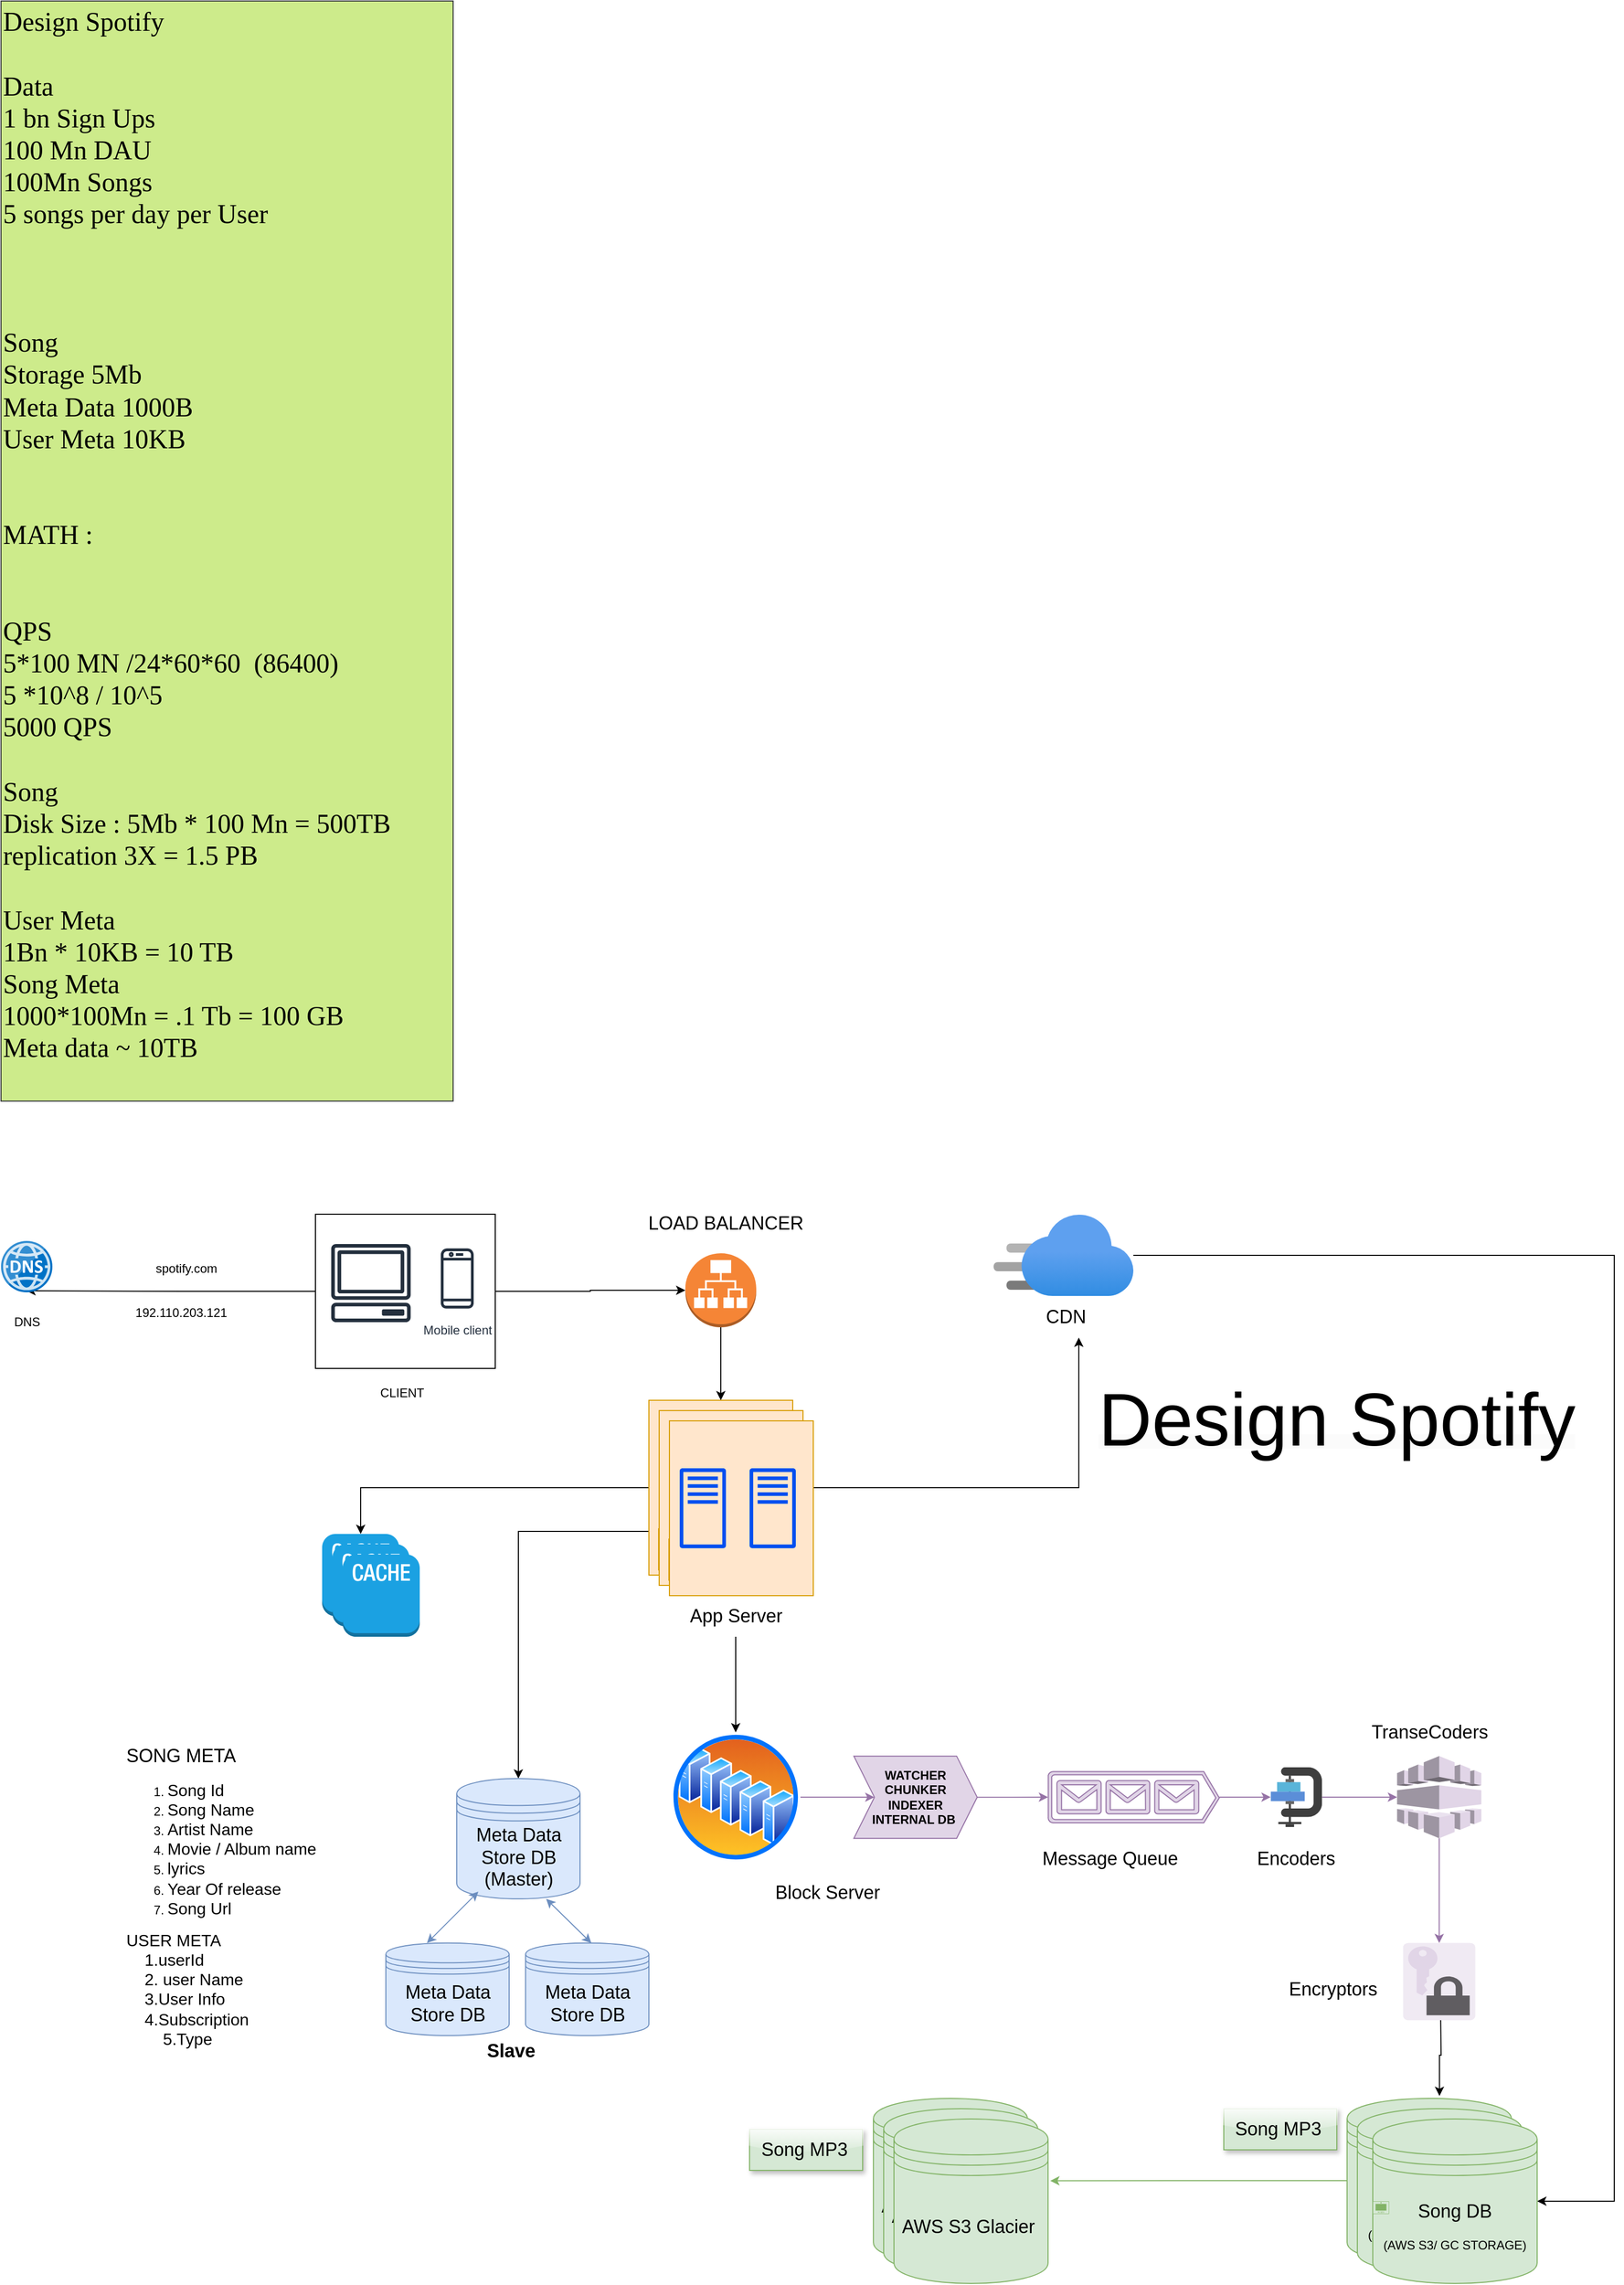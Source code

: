 <mxfile version="21.6.5" type="github">
  <diagram name="Page-1" id="44cQeDNxYzvvJhUPbkjp">
    <mxGraphModel dx="1967" dy="1233" grid="1" gridSize="10" guides="1" tooltips="1" connect="1" arrows="1" fold="1" page="1" pageScale="1" pageWidth="1654" pageHeight="1169" math="0" shadow="0">
      <root>
        <mxCell id="0" />
        <mxCell id="1" parent="0" />
        <mxCell id="G0ryE29HPHUXFtw40q0b-1" value="&lt;font style=&quot;font-size: 26px;&quot;&gt;&lt;span style=&quot;font-size: 26px;&quot;&gt;Design Spotify&lt;br style=&quot;font-size: 26px;&quot;&gt;&lt;/span&gt;&lt;br style=&quot;font-size: 26px;&quot;&gt;&lt;font style=&quot;font-size: 26px;&quot;&gt;Data&amp;nbsp;&lt;br style=&quot;font-size: 26px;&quot;&gt;1 bn Sign Ups&lt;br style=&quot;font-size: 26px;&quot;&gt;100 Mn DAU&lt;br style=&quot;font-size: 26px;&quot;&gt;100Mn Songs&lt;br style=&quot;font-size: 26px;&quot;&gt;5 songs per day per User&lt;br style=&quot;font-size: 26px;&quot;&gt;&lt;br style=&quot;font-size: 26px;&quot;&gt;&lt;br style=&quot;font-size: 26px;&quot;&gt;&lt;br style=&quot;font-size: 26px;&quot;&gt;Song &lt;br style=&quot;font-size: 26px;&quot;&gt;Storage 5Mb&lt;br style=&quot;font-size: 26px;&quot;&gt;Meta Data 1000B&lt;br style=&quot;font-size: 26px;&quot;&gt;User Meta 10KB&lt;br style=&quot;font-size: 26px;&quot;&gt;&lt;/font&gt;&lt;br style=&quot;font-size: 26px;&quot;&gt;&lt;br style=&quot;font-size: 26px;&quot;&gt;&lt;font style=&quot;font-size: 26px;&quot;&gt;MATH :&lt;br style=&quot;font-size: 26px;&quot;&gt;&lt;br style=&quot;font-size: 26px;&quot;&gt;&lt;br style=&quot;font-size: 26px;&quot;&gt;QPS&amp;nbsp;&lt;br style=&quot;font-size: 26px;&quot;&gt;5*100 MN /24*60*60&amp;nbsp; (86400)&lt;br style=&quot;font-size: 26px;&quot;&gt;5 *10^8 / 10^5&lt;br style=&quot;font-size: 26px;&quot;&gt;5000 QPS&lt;br style=&quot;font-size: 26px;&quot;&gt;&lt;br style=&quot;font-size: 26px;&quot;&gt;Song&lt;br style=&quot;font-size: 26px;&quot;&gt;Disk Size : 5Mb * 100 Mn = 500TB&lt;br style=&quot;font-size: 26px;&quot;&gt;replication 3X = 1.5 PB&lt;br style=&quot;font-size: 26px;&quot;&gt;&lt;br style=&quot;font-size: 26px;&quot;&gt;User Meta&lt;br style=&quot;font-size: 26px;&quot;&gt;1Bn * 10KB = 10 TB&lt;br style=&quot;font-size: 26px;&quot;&gt;Song Meta&lt;br style=&quot;font-size: 26px;&quot;&gt;1000*100Mn = .1 Tb = 100 GB&lt;br style=&quot;font-size: 26px;&quot;&gt;Meta data ~ 10TB&lt;br style=&quot;font-size: 26px;&quot;&gt;&lt;/font&gt;&lt;br style=&quot;font-size: 26px;&quot;&gt;&lt;/font&gt;" style="text;html=1;align=left;verticalAlign=middle;resizable=0;points=[];autosize=1;fontFamily=Comic Sans MS;fontSize=26;fillColor=#cdeb8b;strokeColor=#36393d;rounded=0;" parent="1" vertex="1">
          <mxGeometry x="40" y="70" width="440" height="1070" as="geometry" />
        </mxCell>
        <mxCell id="G0ryE29HPHUXFtw40q0b-56" style="edgeStyle=orthogonalEdgeStyle;rounded=0;orthogonalLoop=1;jettySize=auto;html=1;entryX=0.5;entryY=0;entryDx=0;entryDy=0;" parent="1" source="G0ryE29HPHUXFtw40q0b-7" target="G0ryE29HPHUXFtw40q0b-13" edge="1">
          <mxGeometry relative="1" as="geometry" />
        </mxCell>
        <mxCell id="G0ryE29HPHUXFtw40q0b-7" value="" style="outlineConnect=0;dashed=0;verticalLabelPosition=bottom;verticalAlign=top;align=center;html=1;shape=mxgraph.aws3.application_load_balancer;fillColor=#F58536;gradientColor=none;rounded=0;" parent="1" vertex="1">
          <mxGeometry x="706" y="1288" width="69" height="72" as="geometry" />
        </mxCell>
        <mxCell id="G0ryE29HPHUXFtw40q0b-28" style="edgeStyle=orthogonalEdgeStyle;rounded=0;orthogonalLoop=1;jettySize=auto;html=1;entryX=0.715;entryY=1;entryDx=0;entryDy=0;entryPerimeter=0;" parent="1" source="G0ryE29HPHUXFtw40q0b-13" target="G0ryE29HPHUXFtw40q0b-27" edge="1">
          <mxGeometry relative="1" as="geometry" />
        </mxCell>
        <mxCell id="G0ryE29HPHUXFtw40q0b-36" style="edgeStyle=orthogonalEdgeStyle;rounded=0;orthogonalLoop=1;jettySize=auto;html=1;exitX=0;exitY=0.5;exitDx=0;exitDy=0;entryX=0.5;entryY=0;entryDx=0;entryDy=0;entryPerimeter=0;" parent="1" source="G0ryE29HPHUXFtw40q0b-13" target="G0ryE29HPHUXFtw40q0b-30" edge="1">
          <mxGeometry relative="1" as="geometry" />
        </mxCell>
        <mxCell id="G0ryE29HPHUXFtw40q0b-41" style="edgeStyle=orthogonalEdgeStyle;rounded=0;orthogonalLoop=1;jettySize=auto;html=1;exitX=0;exitY=0.75;exitDx=0;exitDy=0;" parent="1" source="G0ryE29HPHUXFtw40q0b-13" target="J-Tk5HAowZm_kZfz76lb-35" edge="1">
          <mxGeometry relative="1" as="geometry">
            <mxPoint x="546.9" y="1796.35" as="targetPoint" />
          </mxGeometry>
        </mxCell>
        <mxCell id="G0ryE29HPHUXFtw40q0b-13" value="" style="rounded=0;whiteSpace=wrap;html=1;fillColor=#ffe6cc;strokeColor=#d79b00;" parent="1" vertex="1">
          <mxGeometry x="670.5" y="1431" width="140" height="170" as="geometry" />
        </mxCell>
        <mxCell id="G0ryE29HPHUXFtw40q0b-14" value="" style="outlineConnect=0;fillColor=#ffe6cc;strokeColor=#d79b00;dashed=0;verticalLabelPosition=bottom;verticalAlign=top;align=center;html=1;fontSize=12;fontStyle=0;aspect=fixed;pointerEvents=1;shape=mxgraph.aws4.traditional_server;rounded=0;" parent="1" vertex="1">
          <mxGeometry x="680.5" y="1477" width="45" height="78" as="geometry" />
        </mxCell>
        <mxCell id="G0ryE29HPHUXFtw40q0b-15" value="" style="outlineConnect=0;fillColor=#ffe6cc;strokeColor=#d79b00;dashed=0;verticalLabelPosition=bottom;verticalAlign=top;align=center;html=1;fontSize=12;fontStyle=0;aspect=fixed;pointerEvents=1;shape=mxgraph.aws4.traditional_server;rounded=0;" parent="1" vertex="1">
          <mxGeometry x="748.5" y="1477" width="45" height="78" as="geometry" />
        </mxCell>
        <mxCell id="G0ryE29HPHUXFtw40q0b-16" value="&lt;font style=&quot;font-size: 18px;&quot;&gt;App Server&lt;/font&gt;" style="text;html=1;align=center;verticalAlign=middle;resizable=0;points=[];autosize=1;strokeColor=#d79b00;fillColor=#ffe6cc;rounded=0;" parent="1" vertex="1">
          <mxGeometry x="680" y="1556" width="110" height="40" as="geometry" />
        </mxCell>
        <mxCell id="J-Tk5HAowZm_kZfz76lb-49" style="edgeStyle=orthogonalEdgeStyle;rounded=0;orthogonalLoop=1;jettySize=auto;html=1;entryX=1.014;entryY=0.376;entryDx=0;entryDy=0;entryPerimeter=0;fillColor=#d5e8d4;strokeColor=#82b366;" edge="1" parent="1" source="G0ryE29HPHUXFtw40q0b-18" target="G0ryE29HPHUXFtw40q0b-71">
          <mxGeometry relative="1" as="geometry" />
        </mxCell>
        <mxCell id="G0ryE29HPHUXFtw40q0b-18" value="&lt;font style=&quot;&quot;&gt;&lt;span style=&quot;font-size: 18px;&quot;&gt;Song DB&lt;br&gt;&lt;/span&gt;&lt;br&gt;&lt;font style=&quot;font-size: 12px;&quot;&gt;(AWS S3/ GC STORAGE)&lt;/font&gt;&lt;br&gt;&lt;/font&gt;" style="shape=datastore;whiteSpace=wrap;html=1;fillColor=#d5e8d4;strokeColor=#82b366;rounded=0;" parent="1" vertex="1">
          <mxGeometry x="1350" y="2110" width="160" height="160" as="geometry" />
        </mxCell>
        <mxCell id="G0ryE29HPHUXFtw40q0b-42" style="edgeStyle=orthogonalEdgeStyle;rounded=0;orthogonalLoop=1;jettySize=auto;html=1;entryX=0;entryY=0.5;entryDx=0;entryDy=0;entryPerimeter=0;" parent="1" source="G0ryE29HPHUXFtw40q0b-19" target="G0ryE29HPHUXFtw40q0b-7" edge="1">
          <mxGeometry relative="1" as="geometry" />
        </mxCell>
        <mxCell id="G0ryE29HPHUXFtw40q0b-58" style="edgeStyle=orthogonalEdgeStyle;rounded=0;orthogonalLoop=1;jettySize=auto;html=1;entryX=0.493;entryY=0.969;entryDx=0;entryDy=0;entryPerimeter=0;" parent="1" source="G0ryE29HPHUXFtw40q0b-19" target="G0ryE29HPHUXFtw40q0b-57" edge="1">
          <mxGeometry relative="1" as="geometry" />
        </mxCell>
        <mxCell id="G0ryE29HPHUXFtw40q0b-19" value="" style="rounded=0;whiteSpace=wrap;html=1;" parent="1" vertex="1">
          <mxGeometry x="346" y="1250" width="175" height="150" as="geometry" />
        </mxCell>
        <mxCell id="G0ryE29HPHUXFtw40q0b-20" value="" style="outlineConnect=0;fontColor=#232F3E;gradientColor=none;fillColor=#232F3D;strokeColor=none;dashed=0;verticalLabelPosition=bottom;verticalAlign=top;align=center;html=1;fontSize=12;fontStyle=0;aspect=fixed;pointerEvents=1;shape=mxgraph.aws4.client;rounded=0;" parent="1" vertex="1">
          <mxGeometry x="361" y="1279" width="78" height="76" as="geometry" />
        </mxCell>
        <mxCell id="G0ryE29HPHUXFtw40q0b-21" value="Mobile client" style="outlineConnect=0;fontColor=#232F3E;gradientColor=none;strokeColor=#232F3E;fillColor=#ffffff;dashed=0;verticalLabelPosition=bottom;verticalAlign=top;align=center;html=1;fontSize=12;fontStyle=0;aspect=fixed;shape=mxgraph.aws4.resourceIcon;resIcon=mxgraph.aws4.mobile_client;rounded=0;" parent="1" vertex="1">
          <mxGeometry x="447.5" y="1276" width="73" height="73" as="geometry" />
        </mxCell>
        <mxCell id="G0ryE29HPHUXFtw40q0b-23" value="&lt;div style=&quot;border-color: var(--border-color);&quot;&gt;&lt;font style=&quot;font-size: 18px;&quot;&gt;SONG META&lt;/font&gt;&lt;/div&gt;&lt;ol style=&quot;border-color: var(--border-color);&quot;&gt;&lt;li style=&quot;border-color: var(--border-color);&quot;&gt;&lt;span style=&quot;border-color: var(--border-color); background-color: initial;&quot;&gt;&lt;font size=&quot;3&quot;&gt;Song Id&lt;/font&gt;&lt;/span&gt;&lt;/li&gt;&lt;li style=&quot;border-color: var(--border-color);&quot;&gt;&lt;span style=&quot;border-color: var(--border-color); background-color: initial;&quot;&gt;&lt;font size=&quot;3&quot;&gt;Song Name&amp;nbsp;&lt;/font&gt;&lt;/span&gt;&lt;/li&gt;&lt;li style=&quot;border-color: var(--border-color);&quot;&gt;&lt;span style=&quot;border-color: var(--border-color); background-color: initial;&quot;&gt;&lt;font size=&quot;3&quot;&gt;Artist Name&amp;nbsp;&lt;/font&gt;&lt;/span&gt;&lt;/li&gt;&lt;li style=&quot;border-color: var(--border-color);&quot;&gt;&lt;span style=&quot;border-color: var(--border-color); background-color: initial;&quot;&gt;&lt;font size=&quot;3&quot;&gt;Movie / Album name&lt;/font&gt;&lt;/span&gt;&lt;/li&gt;&lt;li style=&quot;border-color: var(--border-color);&quot;&gt;&lt;span style=&quot;border-color: var(--border-color); background-color: initial;&quot;&gt;&lt;font size=&quot;3&quot;&gt;lyrics&lt;/font&gt;&lt;/span&gt;&lt;/li&gt;&lt;li style=&quot;border-color: var(--border-color);&quot;&gt;&lt;font size=&quot;3&quot;&gt;Year Of release&lt;/font&gt;&lt;/li&gt;&lt;li style=&quot;border-color: var(--border-color);&quot;&gt;&lt;font size=&quot;3&quot;&gt;Song Url&amp;nbsp;&lt;/font&gt;&lt;/li&gt;&lt;/ol&gt;&lt;div style=&quot;border-color: var(--border-color);&quot;&gt;&lt;font size=&quot;3&quot;&gt;USER META&lt;/font&gt;&lt;/div&gt;&lt;div style=&quot;border-color: var(--border-color);&quot;&gt;&lt;font size=&quot;3&quot;&gt;&lt;span style=&quot;border-color: var(--border-color);&quot;&gt;&lt;span style=&quot;white-space: pre;&quot;&gt;&amp;nbsp;&amp;nbsp;&amp;nbsp;&amp;nbsp;&lt;/span&gt;&lt;/span&gt;1.userId&lt;br style=&quot;border-color: var(--border-color);&quot;&gt;&lt;/font&gt;&lt;/div&gt;&lt;div style=&quot;border-color: var(--border-color);&quot;&gt;&lt;font size=&quot;3&quot;&gt;&lt;span style=&quot;border-color: var(--border-color);&quot;&gt;&lt;span style=&quot;white-space: pre;&quot;&gt;&amp;nbsp;&amp;nbsp;&amp;nbsp;&amp;nbsp;&lt;/span&gt;&lt;/span&gt;2. user Name&lt;/font&gt;&lt;/div&gt;&lt;div style=&quot;border-color: var(--border-color);&quot;&gt;&lt;font size=&quot;3&quot;&gt;&lt;span style=&quot;border-color: var(--border-color);&quot;&gt;&lt;span style=&quot;white-space: pre;&quot;&gt;&amp;nbsp;&amp;nbsp;&amp;nbsp;&amp;nbsp;&lt;/span&gt;&lt;/span&gt;3.User Info&lt;br style=&quot;border-color: var(--border-color);&quot;&gt;&lt;/font&gt;&lt;/div&gt;&lt;div style=&quot;border-color: var(--border-color);&quot;&gt;&lt;font size=&quot;3&quot;&gt;&lt;span style=&quot;border-color: var(--border-color);&quot;&gt;&lt;span style=&quot;white-space: pre;&quot;&gt;&amp;nbsp;&amp;nbsp;&amp;nbsp;&amp;nbsp;&lt;/span&gt;&lt;/span&gt;4.Subscription&amp;nbsp; &amp;nbsp; &amp;nbsp; &amp;nbsp; &amp;nbsp; &amp;nbsp; &amp;nbsp; &amp;nbsp;&lt;span style=&quot;white-space: pre;&quot;&gt;&#x9;&lt;/span&gt;5.Type&amp;nbsp;&lt;br style=&quot;border-color: var(--border-color);&quot;&gt;&lt;/font&gt;&lt;/div&gt;&lt;div style=&quot;border-color: var(--border-color);&quot;&gt;&lt;font size=&quot;3&quot;&gt;&lt;br style=&quot;border-color: var(--border-color);&quot;&gt;&lt;/font&gt;&lt;/div&gt;&lt;div style=&quot;border-color: var(--border-color);&quot;&gt;&lt;br style=&quot;border-color: var(--border-color); color: rgb(0, 0, 0); font-family: Helvetica; font-size: 12px; font-style: normal; font-variant-ligatures: normal; font-variant-caps: normal; font-weight: 400; letter-spacing: normal; orphans: 2; text-align: left; text-indent: 0px; text-transform: none; widows: 2; word-spacing: 0px; -webkit-text-stroke-width: 0px; background-color: rgb(251, 251, 251); text-decoration-thickness: initial; text-decoration-style: initial; text-decoration-color: initial;&quot;&gt;&lt;/div&gt;" style="text;whiteSpace=wrap;html=1;rounded=0;" parent="1" vertex="1">
          <mxGeometry x="160" y="1760" width="227.5" height="429" as="geometry" />
        </mxCell>
        <mxCell id="G0ryE29HPHUXFtw40q0b-24" value="&lt;font style=&quot;font-size: 18px;&quot;&gt;Song MP3&amp;nbsp;&lt;/font&gt;" style="text;html=1;align=center;verticalAlign=middle;resizable=0;points=[];autosize=1;strokeColor=#82b366;fillColor=#d5e8d4;rounded=0;glass=1;shadow=1;" parent="1" vertex="1">
          <mxGeometry x="1230" y="2120" width="110" height="40" as="geometry" />
        </mxCell>
        <mxCell id="G0ryE29HPHUXFtw40q0b-25" value="&lt;font style=&quot;font-size: 18px;&quot;&gt;AWS S3 Glacier&amp;nbsp;&lt;/font&gt;" style="shape=datastore;whiteSpace=wrap;html=1;fillColor=#d5e8d4;strokeColor=#82b366;rounded=0;" parent="1" vertex="1">
          <mxGeometry x="889" y="2110" width="150" height="160" as="geometry" />
        </mxCell>
        <mxCell id="J-Tk5HAowZm_kZfz76lb-47" style="edgeStyle=orthogonalEdgeStyle;rounded=0;orthogonalLoop=1;jettySize=auto;html=1;entryX=1;entryY=0.5;entryDx=0;entryDy=0;" edge="1" parent="1" source="G0ryE29HPHUXFtw40q0b-26" target="G0ryE29HPHUXFtw40q0b-69">
          <mxGeometry relative="1" as="geometry">
            <Array as="points">
              <mxPoint x="1610" y="1290" />
              <mxPoint x="1610" y="2210" />
            </Array>
          </mxGeometry>
        </mxCell>
        <mxCell id="G0ryE29HPHUXFtw40q0b-26" value="" style="image;aspect=fixed;html=1;points=[];align=center;fontSize=12;image=img/lib/azure2/networking/CDN_Profiles.svg;rounded=0;" parent="1" vertex="1">
          <mxGeometry x="1006" y="1250" width="136" height="80" as="geometry" />
        </mxCell>
        <mxCell id="G0ryE29HPHUXFtw40q0b-27" value="&lt;font style=&quot;font-size: 18px;&quot;&gt;CDN&lt;/font&gt;" style="text;html=1;align=center;verticalAlign=middle;resizable=0;points=[];autosize=1;strokeColor=none;fillColor=none;rounded=0;" parent="1" vertex="1">
          <mxGeometry x="1046" y="1330" width="60" height="40" as="geometry" />
        </mxCell>
        <mxCell id="G0ryE29HPHUXFtw40q0b-30" value="" style="outlineConnect=0;dashed=0;verticalLabelPosition=bottom;verticalAlign=top;align=center;html=1;shape=mxgraph.aws3.cache_node;fillColor=#1ba1e2;rounded=0;strokeColor=#006EAF;fontColor=#ffffff;" parent="1" vertex="1">
          <mxGeometry x="352.5" y="1561" width="75" height="80" as="geometry" />
        </mxCell>
        <mxCell id="G0ryE29HPHUXFtw40q0b-32" value="" style="outlineConnect=0;dashed=0;verticalLabelPosition=bottom;verticalAlign=top;align=center;html=1;shape=mxgraph.aws3.cache_node;fillColor=#1ba1e2;rounded=0;strokeColor=#006EAF;fontColor=#ffffff;" parent="1" vertex="1">
          <mxGeometry x="362.5" y="1571" width="75" height="80" as="geometry" />
        </mxCell>
        <mxCell id="G0ryE29HPHUXFtw40q0b-33" value="&lt;font style=&quot;font-size: 18px;&quot;&gt;Meta Data Cache&lt;/font&gt;" style="outlineConnect=0;dashed=0;verticalLabelPosition=bottom;verticalAlign=top;align=center;html=1;shape=mxgraph.aws3.cache_node;fillColor=#1ba1e2;rounded=0;strokeColor=#006EAF;fontColor=#ffffff;" parent="1" vertex="1">
          <mxGeometry x="372.5" y="1581" width="75" height="80" as="geometry" />
        </mxCell>
        <mxCell id="G0ryE29HPHUXFtw40q0b-57" value="" style="image;aspect=fixed;html=1;points=[];align=center;fontSize=12;image=img/lib/mscae/DNS.svg;rounded=0;" parent="1" vertex="1">
          <mxGeometry x="40" y="1276" width="50" height="50" as="geometry" />
        </mxCell>
        <mxCell id="G0ryE29HPHUXFtw40q0b-61" value="DNS" style="text;html=1;align=center;verticalAlign=middle;resizable=0;points=[];autosize=1;strokeColor=none;fillColor=none;rounded=0;" parent="1" vertex="1">
          <mxGeometry x="40" y="1340" width="50" height="30" as="geometry" />
        </mxCell>
        <mxCell id="G0ryE29HPHUXFtw40q0b-62" value="CLIENT" style="text;html=1;align=center;verticalAlign=middle;resizable=0;points=[];autosize=1;strokeColor=none;fillColor=none;rounded=0;" parent="1" vertex="1">
          <mxGeometry x="395" y="1409" width="70" height="30" as="geometry" />
        </mxCell>
        <mxCell id="G0ryE29HPHUXFtw40q0b-63" value="&lt;font style=&quot;font-size: 18px;&quot;&gt;LOAD BALANCER&lt;/font&gt;" style="text;html=1;align=center;verticalAlign=middle;resizable=0;points=[];autosize=1;strokeColor=none;fillColor=none;rounded=0;" parent="1" vertex="1">
          <mxGeometry x="660" y="1239" width="170" height="40" as="geometry" />
        </mxCell>
        <mxCell id="G0ryE29HPHUXFtw40q0b-68" value="&lt;font style=&quot;&quot;&gt;&lt;span style=&quot;font-size: 18px;&quot;&gt;Song DB&lt;br&gt;&lt;/span&gt;&lt;br&gt;&lt;font style=&quot;font-size: 12px;&quot;&gt;(AWS S3/ GC STORAGE)&lt;/font&gt;&lt;br&gt;&lt;/font&gt;" style="shape=datastore;whiteSpace=wrap;html=1;fillColor=#d5e8d4;strokeColor=#82b366;rounded=0;" parent="1" vertex="1">
          <mxGeometry x="1360" y="2120" width="160" height="160" as="geometry" />
        </mxCell>
        <mxCell id="G0ryE29HPHUXFtw40q0b-69" value="&lt;font style=&quot;&quot;&gt;&lt;span style=&quot;font-size: 18px;&quot;&gt;Song DB&lt;br&gt;&lt;/span&gt;&lt;br&gt;&lt;font style=&quot;font-size: 12px;&quot;&gt;(AWS S3/ GC STORAGE)&lt;/font&gt;&lt;br&gt;&lt;/font&gt;" style="shape=datastore;whiteSpace=wrap;html=1;fillColor=#d5e8d4;strokeColor=#82b366;rounded=0;" parent="1" vertex="1">
          <mxGeometry x="1375" y="2130" width="160" height="160" as="geometry" />
        </mxCell>
        <mxCell id="G0ryE29HPHUXFtw40q0b-70" value="&lt;font style=&quot;font-size: 18px;&quot;&gt;AWS S3 Glacier&amp;nbsp;&lt;/font&gt;" style="shape=datastore;whiteSpace=wrap;html=1;fillColor=#d5e8d4;strokeColor=#82b366;rounded=0;" parent="1" vertex="1">
          <mxGeometry x="899" y="2120" width="150" height="160" as="geometry" />
        </mxCell>
        <mxCell id="G0ryE29HPHUXFtw40q0b-71" value="&lt;font style=&quot;font-size: 18px;&quot;&gt;AWS S3 Glacier&amp;nbsp;&lt;/font&gt;" style="shape=datastore;whiteSpace=wrap;html=1;fillColor=#d5e8d4;strokeColor=#82b366;rounded=0;" parent="1" vertex="1">
          <mxGeometry x="909" y="2130" width="150" height="160" as="geometry" />
        </mxCell>
        <mxCell id="G0ryE29HPHUXFtw40q0b-72" value="&lt;span style=&quot;color: rgb(0, 0, 0); font-family: Helvetica; font-style: normal; font-variant-ligatures: normal; font-variant-caps: normal; font-weight: 400; letter-spacing: normal; orphans: 2; text-align: left; text-indent: 0px; text-transform: none; widows: 2; word-spacing: 0px; -webkit-text-stroke-width: 0px; background-color: rgb(251, 251, 251); text-decoration-thickness: initial; text-decoration-style: initial; text-decoration-color: initial; float: none; display: inline !important;&quot;&gt;&lt;font style=&quot;font-size: 72px;&quot;&gt;Design Spotify&lt;/font&gt;&lt;/span&gt;" style="text;whiteSpace=wrap;html=1;rounded=0;" parent="1" vertex="1">
          <mxGeometry x="1106" y="1400" width="480" height="132" as="geometry" />
        </mxCell>
        <mxCell id="G0ryE29HPHUXFtw40q0b-74" value="spotify.com" style="text;html=1;align=center;verticalAlign=middle;resizable=0;points=[];autosize=1;strokeColor=none;fillColor=none;rounded=0;" parent="1" vertex="1">
          <mxGeometry x="180" y="1288" width="80" height="30" as="geometry" />
        </mxCell>
        <mxCell id="G0ryE29HPHUXFtw40q0b-75" value="192.110.203.121" style="text;html=1;align=center;verticalAlign=middle;resizable=0;points=[];autosize=1;strokeColor=none;fillColor=none;rounded=0;" parent="1" vertex="1">
          <mxGeometry x="160" y="1331" width="110" height="30" as="geometry" />
        </mxCell>
        <mxCell id="G0ryE29HPHUXFtw40q0b-95" style="edgeStyle=orthogonalEdgeStyle;rounded=0;orthogonalLoop=1;jettySize=auto;html=1;entryX=0.562;entryY=-0.015;entryDx=0;entryDy=0;entryPerimeter=0;" parent="1" target="G0ryE29HPHUXFtw40q0b-18" edge="1">
          <mxGeometry relative="1" as="geometry">
            <mxPoint x="1441.0" y="2025" as="sourcePoint" />
          </mxGeometry>
        </mxCell>
        <mxCell id="G0ryE29HPHUXFtw40q0b-89" value="" style="points=[[0.015,0.015,0],[0.985,0.015,0],[0.985,0.985,0],[0.015,0.985,0],[0.25,0,0],[0.5,0,0],[0.75,0,0],[1,0.25,0],[1,0.5,0],[1,0.75,0],[0.75,1,0],[0.5,1,0],[0.25,1,0],[0,0.75,0],[0,0.5,0],[0,0.25,0]];verticalLabelPosition=bottom;html=1;verticalAlign=top;aspect=fixed;align=center;pointerEvents=1;shape=mxgraph.cisco19.rect;prIcon=h323;fillColor=#d5e8d4;strokeColor=#82b366;rounded=0;" parent="1" vertex="1">
          <mxGeometry x="1375" y="2210" width="16" height="12.5" as="geometry" />
        </mxCell>
        <mxCell id="J-Tk5HAowZm_kZfz76lb-4" style="edgeStyle=orthogonalEdgeStyle;rounded=0;orthogonalLoop=1;jettySize=auto;html=1;entryX=0;entryY=0.5;entryDx=0;entryDy=0;entryPerimeter=0;fillColor=#e1d5e7;strokeColor=#9673a6;" edge="1" parent="1" source="J-Tk5HAowZm_kZfz76lb-19" target="J-Tk5HAowZm_kZfz76lb-12">
          <mxGeometry relative="1" as="geometry" />
        </mxCell>
        <mxCell id="J-Tk5HAowZm_kZfz76lb-42" style="edgeStyle=orthogonalEdgeStyle;rounded=0;orthogonalLoop=1;jettySize=auto;html=1;entryX=0;entryY=0.5;entryDx=0;entryDy=0;fillColor=#e1d5e7;strokeColor=#9673a6;" edge="1" parent="1" source="J-Tk5HAowZm_kZfz76lb-5" target="J-Tk5HAowZm_kZfz76lb-19">
          <mxGeometry relative="1" as="geometry" />
        </mxCell>
        <mxCell id="J-Tk5HAowZm_kZfz76lb-5" value="" style="image;aspect=fixed;perimeter=ellipsePerimeter;html=1;align=center;shadow=0;dashed=0;spacingTop=3;image=img/lib/active_directory/server_farm.svg;rounded=0;" vertex="1" parent="1">
          <mxGeometry x="692" y="1754" width="126" height="126" as="geometry" />
        </mxCell>
        <mxCell id="J-Tk5HAowZm_kZfz76lb-6" style="edgeStyle=orthogonalEdgeStyle;rounded=0;orthogonalLoop=1;jettySize=auto;html=1;entryX=0;entryY=0.5;entryDx=0;entryDy=0;entryPerimeter=0;fillColor=#e1d5e7;strokeColor=#9673a6;" edge="1" parent="1" source="J-Tk5HAowZm_kZfz76lb-7" target="J-Tk5HAowZm_kZfz76lb-9">
          <mxGeometry relative="1" as="geometry" />
        </mxCell>
        <mxCell id="J-Tk5HAowZm_kZfz76lb-7" value="" style="image;aspect=fixed;html=1;points=[];align=center;fontSize=12;image=img/lib/mscae/Media_Encoding.svg;fillColor=#e1d5e7;strokeColor=#9673a6;rounded=0;" vertex="1" parent="1">
          <mxGeometry x="1275.67" y="1787.93" width="50" height="58.14" as="geometry" />
        </mxCell>
        <mxCell id="J-Tk5HAowZm_kZfz76lb-8" style="edgeStyle=orthogonalEdgeStyle;rounded=0;orthogonalLoop=1;jettySize=auto;html=1;entryX=0.5;entryY=0;entryDx=0;entryDy=0;entryPerimeter=0;fillColor=#e1d5e7;strokeColor=#9673a6;" edge="1" parent="1" source="J-Tk5HAowZm_kZfz76lb-9" target="J-Tk5HAowZm_kZfz76lb-10">
          <mxGeometry relative="1" as="geometry" />
        </mxCell>
        <mxCell id="J-Tk5HAowZm_kZfz76lb-9" value="" style="outlineConnect=0;dashed=0;verticalLabelPosition=bottom;verticalAlign=top;align=center;html=1;shape=mxgraph.aws3.elastic_transcoder;fillColor=#e1d5e7;strokeColor=#9673a6;rounded=0;" vertex="1" parent="1">
          <mxGeometry x="1398.67" y="1777" width="82" height="80" as="geometry" />
        </mxCell>
        <mxCell id="J-Tk5HAowZm_kZfz76lb-10" value="" style="outlineConnect=0;dashed=0;verticalLabelPosition=bottom;verticalAlign=top;align=center;html=1;shape=mxgraph.aws3.data_encryption_key;fillColor=#e1d5e7;strokeColor=#9673a6;rounded=0;" vertex="1" parent="1">
          <mxGeometry x="1404.67" y="1958.93" width="70" height="75" as="geometry" />
        </mxCell>
        <mxCell id="J-Tk5HAowZm_kZfz76lb-11" style="edgeStyle=orthogonalEdgeStyle;rounded=0;orthogonalLoop=1;jettySize=auto;html=1;fillColor=#e1d5e7;strokeColor=#9673a6;" edge="1" parent="1" source="J-Tk5HAowZm_kZfz76lb-12" target="J-Tk5HAowZm_kZfz76lb-7">
          <mxGeometry relative="1" as="geometry" />
        </mxCell>
        <mxCell id="J-Tk5HAowZm_kZfz76lb-12" value="" style="aspect=fixed;pointerEvents=1;shadow=0;dashed=0;html=1;strokeColor=#9673a6;labelPosition=center;verticalLabelPosition=bottom;verticalAlign=top;align=center;fillColor=#e1d5e7;shape=mxgraph.azure.queue_generic;rounded=0;" vertex="1" parent="1">
          <mxGeometry x="1059" y="1792" width="166.67" height="50" as="geometry" />
        </mxCell>
        <mxCell id="J-Tk5HAowZm_kZfz76lb-13" value="&lt;font style=&quot;font-size: 18px;&quot;&gt;Block Server&lt;/font&gt;" style="text;html=1;align=center;verticalAlign=middle;resizable=0;points=[];autosize=1;strokeColor=none;fillColor=none;rounded=0;" vertex="1" parent="1">
          <mxGeometry x="779" y="1890" width="130" height="40" as="geometry" />
        </mxCell>
        <mxCell id="J-Tk5HAowZm_kZfz76lb-14" value="&lt;font style=&quot;font-size: 18px;&quot;&gt;Message Queue&lt;/font&gt;" style="text;html=1;align=center;verticalAlign=middle;resizable=0;points=[];autosize=1;strokeColor=none;fillColor=none;rounded=0;" vertex="1" parent="1">
          <mxGeometry x="1039" y="1857" width="160" height="40" as="geometry" />
        </mxCell>
        <mxCell id="J-Tk5HAowZm_kZfz76lb-15" value="&lt;font style=&quot;font-size: 18px;&quot;&gt;Encoders&lt;/font&gt;" style="text;html=1;align=center;verticalAlign=middle;resizable=0;points=[];autosize=1;strokeColor=none;fillColor=none;rounded=0;" vertex="1" parent="1">
          <mxGeometry x="1250" y="1857.07" width="100" height="40" as="geometry" />
        </mxCell>
        <mxCell id="J-Tk5HAowZm_kZfz76lb-16" value="&lt;font style=&quot;font-size: 18px;&quot;&gt;TranseCoders&lt;/font&gt;" style="text;html=1;align=center;verticalAlign=middle;resizable=0;points=[];autosize=1;strokeColor=none;fillColor=none;rounded=0;" vertex="1" parent="1">
          <mxGeometry x="1360" y="1734" width="140" height="40" as="geometry" />
        </mxCell>
        <mxCell id="J-Tk5HAowZm_kZfz76lb-17" value="&lt;font style=&quot;font-size: 18px;&quot;&gt;Encryptors&lt;/font&gt;" style="text;html=1;align=center;verticalAlign=middle;resizable=0;points=[];autosize=1;strokeColor=none;fillColor=none;rounded=0;" vertex="1" parent="1">
          <mxGeometry x="1281" y="1983.93" width="110" height="40" as="geometry" />
        </mxCell>
        <mxCell id="J-Tk5HAowZm_kZfz76lb-21" value="" style="rounded=0;whiteSpace=wrap;html=1;fillColor=#ffe6cc;strokeColor=#d79b00;" vertex="1" parent="1">
          <mxGeometry x="680.5" y="1441" width="140" height="170" as="geometry" />
        </mxCell>
        <mxCell id="J-Tk5HAowZm_kZfz76lb-22" value="" style="outlineConnect=0;fillColor=#ffe6cc;strokeColor=#d79b00;dashed=0;verticalLabelPosition=bottom;verticalAlign=top;align=center;html=1;fontSize=12;fontStyle=0;aspect=fixed;pointerEvents=1;shape=mxgraph.aws4.traditional_server;rounded=0;" vertex="1" parent="1">
          <mxGeometry x="690.5" y="1487" width="45" height="78" as="geometry" />
        </mxCell>
        <mxCell id="J-Tk5HAowZm_kZfz76lb-23" value="" style="outlineConnect=0;fillColor=#ffe6cc;strokeColor=#d79b00;dashed=0;verticalLabelPosition=bottom;verticalAlign=top;align=center;html=1;fontSize=12;fontStyle=0;aspect=fixed;pointerEvents=1;shape=mxgraph.aws4.traditional_server;rounded=0;" vertex="1" parent="1">
          <mxGeometry x="758.5" y="1487" width="45" height="78" as="geometry" />
        </mxCell>
        <mxCell id="J-Tk5HAowZm_kZfz76lb-24" value="&lt;font style=&quot;font-size: 18px;&quot;&gt;App Server&lt;/font&gt;" style="text;html=1;align=center;verticalAlign=middle;resizable=0;points=[];autosize=1;strokeColor=#d79b00;fillColor=#ffe6cc;rounded=0;" vertex="1" parent="1">
          <mxGeometry x="690" y="1566" width="110" height="40" as="geometry" />
        </mxCell>
        <mxCell id="J-Tk5HAowZm_kZfz76lb-25" value="" style="rounded=0;whiteSpace=wrap;html=1;fillColor=#ffe6cc;strokeColor=#d79b00;" vertex="1" parent="1">
          <mxGeometry x="690.5" y="1451" width="140" height="170" as="geometry" />
        </mxCell>
        <mxCell id="J-Tk5HAowZm_kZfz76lb-26" value="" style="outlineConnect=0;fillColor=#0050ef;strokeColor=#001DBC;dashed=0;verticalLabelPosition=bottom;verticalAlign=top;align=center;html=1;fontSize=12;fontStyle=0;aspect=fixed;pointerEvents=1;shape=mxgraph.aws4.traditional_server;rounded=0;fontColor=#ffffff;" vertex="1" parent="1">
          <mxGeometry x="700.5" y="1497" width="45" height="78" as="geometry" />
        </mxCell>
        <mxCell id="J-Tk5HAowZm_kZfz76lb-27" value="" style="outlineConnect=0;fillColor=#0050ef;strokeColor=#001DBC;dashed=0;verticalLabelPosition=bottom;verticalAlign=top;align=center;html=1;fontSize=12;fontStyle=0;aspect=fixed;pointerEvents=1;shape=mxgraph.aws4.traditional_server;rounded=0;fontColor=#ffffff;" vertex="1" parent="1">
          <mxGeometry x="768.5" y="1497" width="45" height="78" as="geometry" />
        </mxCell>
        <mxCell id="J-Tk5HAowZm_kZfz76lb-40" style="edgeStyle=orthogonalEdgeStyle;rounded=0;orthogonalLoop=1;jettySize=auto;html=1;entryX=0.5;entryY=0;entryDx=0;entryDy=0;" edge="1" parent="1" source="J-Tk5HAowZm_kZfz76lb-28" target="J-Tk5HAowZm_kZfz76lb-5">
          <mxGeometry relative="1" as="geometry" />
        </mxCell>
        <mxCell id="J-Tk5HAowZm_kZfz76lb-28" value="&lt;font style=&quot;font-size: 18px;&quot;&gt;App Server&lt;/font&gt;" style="text;html=1;align=center;verticalAlign=middle;resizable=0;points=[];autosize=1;strokeColor=none;fillColor=none;rounded=0;" vertex="1" parent="1">
          <mxGeometry x="700" y="1621" width="110" height="40" as="geometry" />
        </mxCell>
        <mxCell id="J-Tk5HAowZm_kZfz76lb-32" value="&lt;font style=&quot;font-size: 18px;&quot;&gt;Meta Data Store DB&lt;/font&gt;" style="shape=datastore;whiteSpace=wrap;html=1;fillColor=#dae8fc;strokeColor=#6c8ebf;rounded=0;" vertex="1" parent="1">
          <mxGeometry x="414.5" y="1958.93" width="120" height="90" as="geometry" />
        </mxCell>
        <mxCell id="J-Tk5HAowZm_kZfz76lb-33" value="&lt;font style=&quot;font-size: 18px;&quot;&gt;Meta Data Store DB&lt;/font&gt;" style="shape=datastore;whiteSpace=wrap;html=1;fillColor=#dae8fc;strokeColor=#6c8ebf;rounded=0;" vertex="1" parent="1">
          <mxGeometry x="550.5" y="1958.93" width="120" height="90" as="geometry" />
        </mxCell>
        <mxCell id="J-Tk5HAowZm_kZfz76lb-35" value="&lt;font style=&quot;font-size: 18px;&quot;&gt;Meta Data Store DB&lt;br&gt;(Master)&lt;br&gt;&lt;/font&gt;" style="shape=datastore;whiteSpace=wrap;html=1;fillColor=#dae8fc;strokeColor=#6c8ebf;rounded=0;" vertex="1" parent="1">
          <mxGeometry x="483.5" y="1798.93" width="120" height="117" as="geometry" />
        </mxCell>
        <mxCell id="J-Tk5HAowZm_kZfz76lb-36" value="" style="endArrow=classic;startArrow=classic;html=1;rounded=0;fillColor=#dae8fc;strokeColor=#6c8ebf;" edge="1" parent="1">
          <mxGeometry width="50" height="50" relative="1" as="geometry">
            <mxPoint x="454.5" y="1958.93" as="sourcePoint" />
            <mxPoint x="504.5" y="1908.93" as="targetPoint" />
          </mxGeometry>
        </mxCell>
        <mxCell id="J-Tk5HAowZm_kZfz76lb-37" value="" style="endArrow=classic;startArrow=classic;html=1;rounded=0;fillColor=#dae8fc;strokeColor=#6c8ebf;" edge="1" parent="1">
          <mxGeometry width="50" height="50" relative="1" as="geometry">
            <mxPoint x="614.5" y="1958.93" as="sourcePoint" />
            <mxPoint x="570.5" y="1915.93" as="targetPoint" />
          </mxGeometry>
        </mxCell>
        <mxCell id="J-Tk5HAowZm_kZfz76lb-38" value="&lt;font style=&quot;font-size: 18px;&quot;&gt;&lt;b style=&quot;&quot;&gt;Slave&lt;/b&gt;&lt;/font&gt;" style="text;html=1;align=center;verticalAlign=middle;resizable=0;points=[];autosize=1;strokeColor=none;fillColor=none;rounded=0;" vertex="1" parent="1">
          <mxGeometry x="500.5" y="2043.93" width="70" height="40" as="geometry" />
        </mxCell>
        <mxCell id="J-Tk5HAowZm_kZfz76lb-19" value="&lt;b&gt;WATCHER&lt;br style=&quot;border-color: var(--border-color);&quot;&gt;CHUNKER&lt;br style=&quot;border-color: var(--border-color);&quot;&gt;INDEXER&lt;br style=&quot;border-color: var(--border-color);&quot;&gt;INTERNAL DB&amp;nbsp;&lt;/b&gt;" style="shape=step;perimeter=stepPerimeter;whiteSpace=wrap;html=1;fixedSize=1;fillColor=#e1d5e7;strokeColor=#9673a6;rounded=0;" vertex="1" parent="1">
          <mxGeometry x="870" y="1777.07" width="120" height="80" as="geometry" />
        </mxCell>
        <mxCell id="J-Tk5HAowZm_kZfz76lb-53" value="&lt;font style=&quot;font-size: 18px;&quot;&gt;Song MP3&amp;nbsp;&lt;/font&gt;" style="text;html=1;align=center;verticalAlign=middle;resizable=0;points=[];autosize=1;strokeColor=#82b366;fillColor=#d5e8d4;rounded=0;glass=1;shadow=1;" vertex="1" parent="1">
          <mxGeometry x="768.5" y="2140" width="110" height="40" as="geometry" />
        </mxCell>
      </root>
    </mxGraphModel>
  </diagram>
</mxfile>
